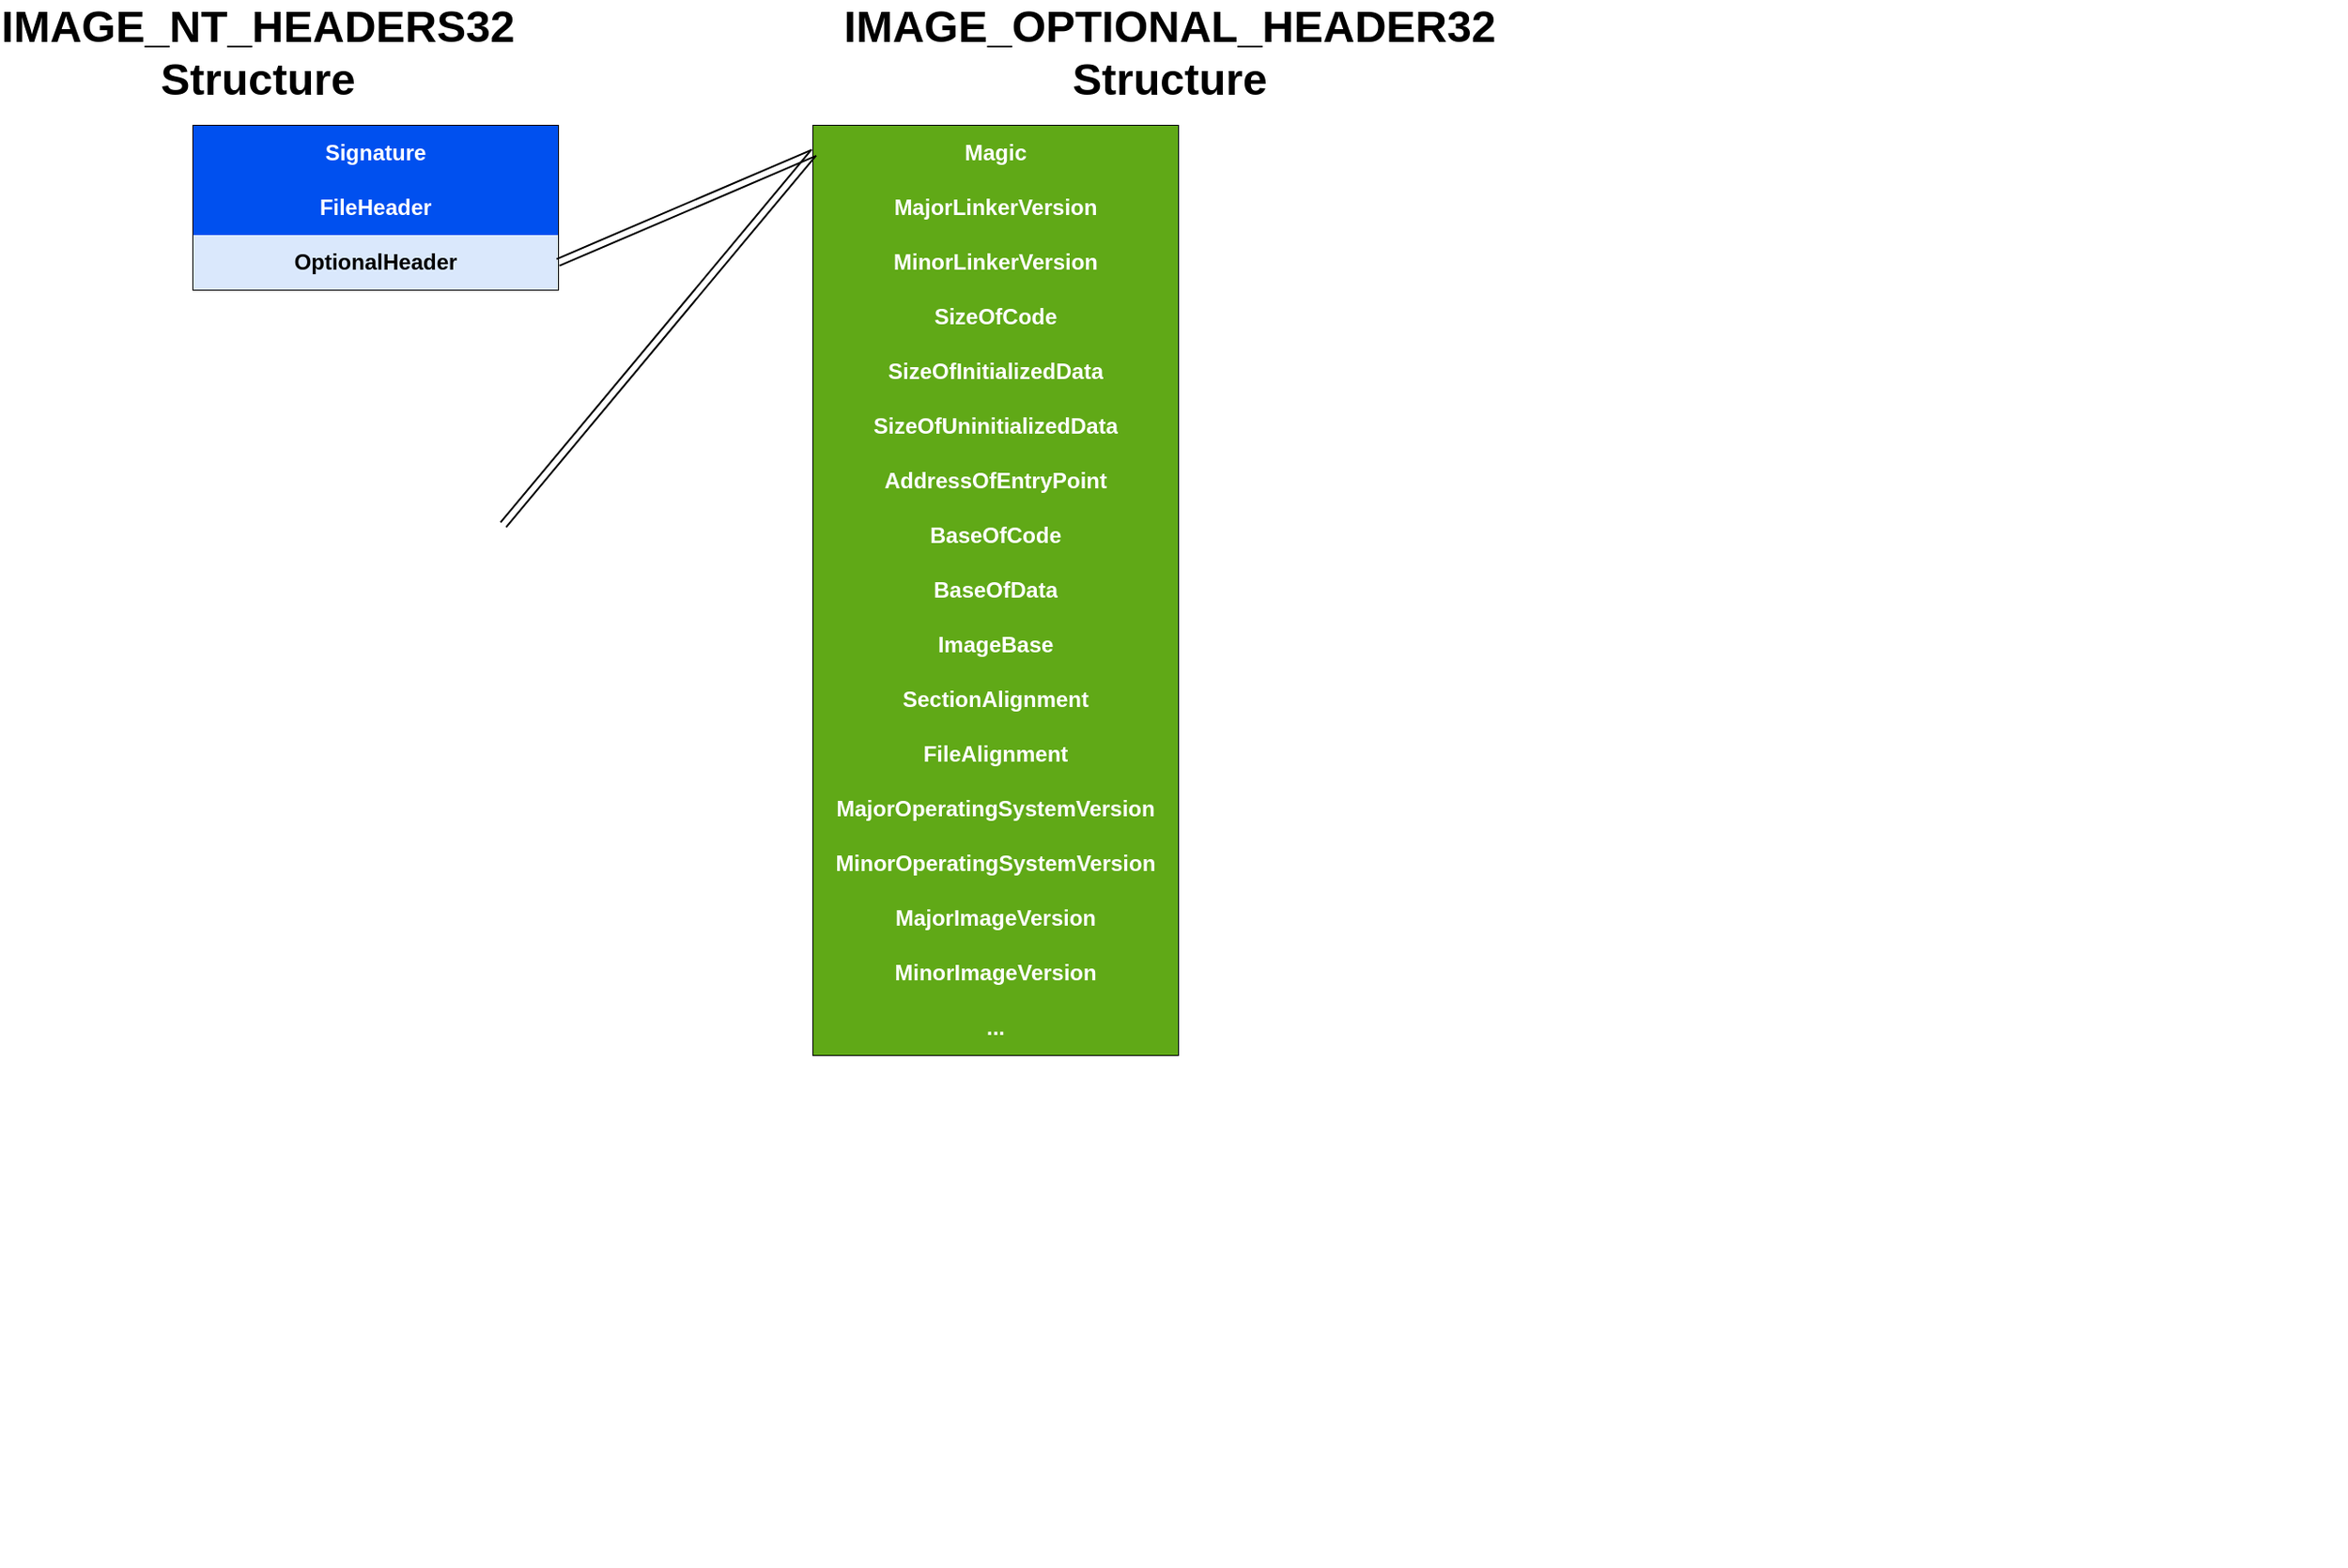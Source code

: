 <mxfile version="14.4.8" type="device"><diagram name="Page-1" id="efa7a0a1-bf9b-a30e-e6df-94a7791c09e9"><mxGraphModel dx="1422" dy="709" grid="1" gridSize="10" guides="1" tooltips="1" connect="1" arrows="1" fold="1" page="1" pageScale="1" pageWidth="826" pageHeight="1169" background="#ffffff" math="0" shadow="0"><root><mxCell id="0"/><mxCell id="1" parent="0"/><mxCell id="Vg2gNI6nrR_MW8v846cs-134" value="" style="shape=table;html=1;whiteSpace=wrap;startSize=0;container=1;collapsible=0;childLayout=tableLayout;fontStyle=1" parent="1" vertex="1"><mxGeometry x="300" y="100" width="200" height="90" as="geometry"/></mxCell><mxCell id="Vg2gNI6nrR_MW8v846cs-135" value="" style="shape=partialRectangle;html=1;whiteSpace=wrap;collapsible=0;dropTarget=0;pointerEvents=0;fillColor=none;top=0;left=0;bottom=0;right=0;points=[[0,0.5],[1,0.5]];portConstraint=eastwest;fontStyle=1" parent="Vg2gNI6nrR_MW8v846cs-134" vertex="1"><mxGeometry width="200" height="30" as="geometry"/></mxCell><mxCell id="Vg2gNI6nrR_MW8v846cs-136" value="Signature" style="shape=partialRectangle;html=1;whiteSpace=wrap;connectable=0;fillColor=#0050ef;top=0;left=0;bottom=0;right=0;overflow=hidden;strokeColor=#001DBC;fontColor=#ffffff;fontStyle=1" parent="Vg2gNI6nrR_MW8v846cs-135" vertex="1"><mxGeometry width="200" height="30" as="geometry"/></mxCell><mxCell id="Vg2gNI6nrR_MW8v846cs-139" value="" style="shape=partialRectangle;html=1;whiteSpace=wrap;collapsible=0;dropTarget=0;pointerEvents=0;fillColor=none;top=0;left=0;bottom=0;right=0;points=[[0,0.5],[1,0.5]];portConstraint=eastwest;fontStyle=1" parent="Vg2gNI6nrR_MW8v846cs-134" vertex="1"><mxGeometry y="30" width="200" height="30" as="geometry"/></mxCell><mxCell id="Vg2gNI6nrR_MW8v846cs-140" value="FileHeader" style="shape=partialRectangle;html=1;whiteSpace=wrap;connectable=0;fillColor=#0050ef;top=0;left=0;bottom=0;right=0;overflow=hidden;strokeColor=#001DBC;fontStyle=1;fontColor=#ffffff;" parent="Vg2gNI6nrR_MW8v846cs-139" vertex="1"><mxGeometry width="200" height="30" as="geometry"/></mxCell><mxCell id="Vg2gNI6nrR_MW8v846cs-143" value="" style="shape=partialRectangle;html=1;whiteSpace=wrap;collapsible=0;dropTarget=0;pointerEvents=0;fillColor=none;top=0;left=0;bottom=0;right=0;points=[[0,0.5],[1,0.5]];portConstraint=eastwest;fontStyle=1" parent="Vg2gNI6nrR_MW8v846cs-134" vertex="1"><mxGeometry y="60" width="200" height="30" as="geometry"/></mxCell><mxCell id="Vg2gNI6nrR_MW8v846cs-144" value="OptionalHeader" style="shape=partialRectangle;html=1;whiteSpace=wrap;connectable=0;fillColor=#dae8fc;top=0;left=0;bottom=0;right=0;overflow=hidden;strokeColor=#6c8ebf;fontStyle=1" parent="Vg2gNI6nrR_MW8v846cs-143" vertex="1"><mxGeometry width="200" height="30" as="geometry"/></mxCell><mxCell id="Vg2gNI6nrR_MW8v846cs-155" value="IMAGE_NT_HEADERS32&lt;br&gt;&lt;div&gt;Structure&lt;/div&gt;" style="text;strokeColor=none;fillColor=none;html=1;fontSize=24;fontStyle=1;verticalAlign=middle;align=center;" parent="1" vertex="1"><mxGeometry x="250" y="40" width="170" height="40" as="geometry"/></mxCell><mxCell id="Vg2gNI6nrR_MW8v846cs-223" value="" style="shape=table;html=1;whiteSpace=wrap;startSize=0;container=1;collapsible=0;childLayout=tableLayout;fontStyle=1" parent="1" vertex="1"><mxGeometry x="640" y="100" width="200" height="510" as="geometry"/></mxCell><mxCell id="Vg2gNI6nrR_MW8v846cs-224" value="" style="shape=partialRectangle;html=1;whiteSpace=wrap;collapsible=0;dropTarget=0;pointerEvents=0;fillColor=none;top=0;left=0;bottom=0;right=0;points=[[0,0.5],[1,0.5]];portConstraint=eastwest;fontStyle=1" parent="Vg2gNI6nrR_MW8v846cs-223" vertex="1"><mxGeometry width="200" height="30" as="geometry"/></mxCell><mxCell id="Vg2gNI6nrR_MW8v846cs-225" value="Magic" style="shape=partialRectangle;html=1;whiteSpace=wrap;connectable=0;fillColor=#60a917;top=0;left=0;bottom=0;right=0;overflow=hidden;strokeColor=#2D7600;fontStyle=1;fontColor=#ffffff;" parent="Vg2gNI6nrR_MW8v846cs-224" vertex="1"><mxGeometry width="200" height="30" as="geometry"/></mxCell><mxCell id="Vg2gNI6nrR_MW8v846cs-330" style="shape=partialRectangle;html=1;whiteSpace=wrap;collapsible=0;dropTarget=0;pointerEvents=0;fillColor=none;top=0;left=0;bottom=0;right=0;points=[[0,0.5],[1,0.5]];portConstraint=eastwest;fontStyle=1" parent="Vg2gNI6nrR_MW8v846cs-223" vertex="1"><mxGeometry y="30" width="200" height="30" as="geometry"/></mxCell><mxCell id="Vg2gNI6nrR_MW8v846cs-331" value="MajorLinkerVersion" style="shape=partialRectangle;html=1;whiteSpace=wrap;connectable=0;fillColor=#60a917;top=0;left=0;bottom=0;right=0;overflow=hidden;strokeColor=#2D7600;fontStyle=1;fontColor=#ffffff;" parent="Vg2gNI6nrR_MW8v846cs-330" vertex="1"><mxGeometry width="200" height="30" as="geometry"/></mxCell><mxCell id="Vg2gNI6nrR_MW8v846cs-328" style="shape=partialRectangle;html=1;whiteSpace=wrap;collapsible=0;dropTarget=0;pointerEvents=0;fillColor=none;top=0;left=0;bottom=0;right=0;points=[[0,0.5],[1,0.5]];portConstraint=eastwest;fontStyle=1" parent="Vg2gNI6nrR_MW8v846cs-223" vertex="1"><mxGeometry y="60" width="200" height="30" as="geometry"/></mxCell><mxCell id="Vg2gNI6nrR_MW8v846cs-329" value="MinorLinkerVersion" style="shape=partialRectangle;html=1;whiteSpace=wrap;connectable=0;fillColor=#60a917;top=0;left=0;bottom=0;right=0;overflow=hidden;strokeColor=#2D7600;fontStyle=1;fontColor=#ffffff;" parent="Vg2gNI6nrR_MW8v846cs-328" vertex="1"><mxGeometry width="200" height="30" as="geometry"/></mxCell><mxCell id="Vg2gNI6nrR_MW8v846cs-326" style="shape=partialRectangle;html=1;whiteSpace=wrap;collapsible=0;dropTarget=0;pointerEvents=0;fillColor=none;top=0;left=0;bottom=0;right=0;points=[[0,0.5],[1,0.5]];portConstraint=eastwest;fontStyle=1" parent="Vg2gNI6nrR_MW8v846cs-223" vertex="1"><mxGeometry y="90" width="200" height="30" as="geometry"/></mxCell><mxCell id="Vg2gNI6nrR_MW8v846cs-327" value="SizeOfCode" style="shape=partialRectangle;html=1;whiteSpace=wrap;connectable=0;fillColor=#60a917;top=0;left=0;bottom=0;right=0;overflow=hidden;strokeColor=#2D7600;fontStyle=1;fontColor=#ffffff;" parent="Vg2gNI6nrR_MW8v846cs-326" vertex="1"><mxGeometry width="200" height="30" as="geometry"/></mxCell><mxCell id="Vg2gNI6nrR_MW8v846cs-324" style="shape=partialRectangle;html=1;whiteSpace=wrap;collapsible=0;dropTarget=0;pointerEvents=0;fillColor=none;top=0;left=0;bottom=0;right=0;points=[[0,0.5],[1,0.5]];portConstraint=eastwest;fontStyle=1" parent="Vg2gNI6nrR_MW8v846cs-223" vertex="1"><mxGeometry y="120" width="200" height="30" as="geometry"/></mxCell><mxCell id="Vg2gNI6nrR_MW8v846cs-325" value="SizeOfInitializedData" style="shape=partialRectangle;html=1;whiteSpace=wrap;connectable=0;fillColor=#60a917;top=0;left=0;bottom=0;right=0;overflow=hidden;strokeColor=#2D7600;fontStyle=1;fontColor=#ffffff;" parent="Vg2gNI6nrR_MW8v846cs-324" vertex="1"><mxGeometry width="200" height="30" as="geometry"/></mxCell><mxCell id="Vg2gNI6nrR_MW8v846cs-322" style="shape=partialRectangle;html=1;whiteSpace=wrap;collapsible=0;dropTarget=0;pointerEvents=0;fillColor=none;top=0;left=0;bottom=0;right=0;points=[[0,0.5],[1,0.5]];portConstraint=eastwest;fontStyle=1" parent="Vg2gNI6nrR_MW8v846cs-223" vertex="1"><mxGeometry y="150" width="200" height="30" as="geometry"/></mxCell><mxCell id="Vg2gNI6nrR_MW8v846cs-323" value="SizeOfUninitializedData" style="shape=partialRectangle;html=1;whiteSpace=wrap;connectable=0;fillColor=#60a917;top=0;left=0;bottom=0;right=0;overflow=hidden;strokeColor=#2D7600;fontStyle=1;fontColor=#ffffff;" parent="Vg2gNI6nrR_MW8v846cs-322" vertex="1"><mxGeometry width="200" height="30" as="geometry"/></mxCell><mxCell id="Vg2gNI6nrR_MW8v846cs-320" style="shape=partialRectangle;html=1;whiteSpace=wrap;collapsible=0;dropTarget=0;pointerEvents=0;fillColor=none;top=0;left=0;bottom=0;right=0;points=[[0,0.5],[1,0.5]];portConstraint=eastwest;fontStyle=1" parent="Vg2gNI6nrR_MW8v846cs-223" vertex="1"><mxGeometry y="180" width="200" height="30" as="geometry"/></mxCell><mxCell id="Vg2gNI6nrR_MW8v846cs-321" value="AddressOfEntryPoint" style="shape=partialRectangle;html=1;whiteSpace=wrap;connectable=0;fillColor=#60a917;top=0;left=0;bottom=0;right=0;overflow=hidden;strokeColor=#2D7600;fontStyle=1;fontColor=#ffffff;" parent="Vg2gNI6nrR_MW8v846cs-320" vertex="1"><mxGeometry width="200" height="30" as="geometry"/></mxCell><mxCell id="Vg2gNI6nrR_MW8v846cs-318" style="shape=partialRectangle;html=1;whiteSpace=wrap;collapsible=0;dropTarget=0;pointerEvents=0;fillColor=none;top=0;left=0;bottom=0;right=0;points=[[0,0.5],[1,0.5]];portConstraint=eastwest;fontStyle=1" parent="Vg2gNI6nrR_MW8v846cs-223" vertex="1"><mxGeometry y="210" width="200" height="30" as="geometry"/></mxCell><mxCell id="Vg2gNI6nrR_MW8v846cs-319" value="BaseOfCode" style="shape=partialRectangle;html=1;whiteSpace=wrap;connectable=0;fillColor=#60a917;top=0;left=0;bottom=0;right=0;overflow=hidden;strokeColor=#2D7600;fontStyle=1;fontColor=#ffffff;" parent="Vg2gNI6nrR_MW8v846cs-318" vertex="1"><mxGeometry width="200" height="30" as="geometry"/></mxCell><mxCell id="Vg2gNI6nrR_MW8v846cs-316" style="shape=partialRectangle;html=1;whiteSpace=wrap;collapsible=0;dropTarget=0;pointerEvents=0;fillColor=none;top=0;left=0;bottom=0;right=0;points=[[0,0.5],[1,0.5]];portConstraint=eastwest;fontStyle=1" parent="Vg2gNI6nrR_MW8v846cs-223" vertex="1"><mxGeometry y="240" width="200" height="30" as="geometry"/></mxCell><mxCell id="Vg2gNI6nrR_MW8v846cs-317" value="BaseOfData" style="shape=partialRectangle;html=1;whiteSpace=wrap;connectable=0;fillColor=#60a917;top=0;left=0;bottom=0;right=0;overflow=hidden;strokeColor=#2D7600;fontStyle=1;fontColor=#ffffff;" parent="Vg2gNI6nrR_MW8v846cs-316" vertex="1"><mxGeometry width="200" height="30" as="geometry"/></mxCell><mxCell id="Vg2gNI6nrR_MW8v846cs-314" style="shape=partialRectangle;html=1;whiteSpace=wrap;collapsible=0;dropTarget=0;pointerEvents=0;fillColor=none;top=0;left=0;bottom=0;right=0;points=[[0,0.5],[1,0.5]];portConstraint=eastwest;fontStyle=1" parent="Vg2gNI6nrR_MW8v846cs-223" vertex="1"><mxGeometry y="270" width="200" height="30" as="geometry"/></mxCell><mxCell id="Vg2gNI6nrR_MW8v846cs-315" value="ImageBase" style="shape=partialRectangle;html=1;whiteSpace=wrap;connectable=0;fillColor=#60a917;top=0;left=0;bottom=0;right=0;overflow=hidden;strokeColor=#2D7600;fontStyle=1;fontColor=#ffffff;" parent="Vg2gNI6nrR_MW8v846cs-314" vertex="1"><mxGeometry width="200" height="30" as="geometry"/></mxCell><mxCell id="Vg2gNI6nrR_MW8v846cs-312" style="shape=partialRectangle;html=1;whiteSpace=wrap;collapsible=0;dropTarget=0;pointerEvents=0;fillColor=none;top=0;left=0;bottom=0;right=0;points=[[0,0.5],[1,0.5]];portConstraint=eastwest;fontStyle=1" parent="Vg2gNI6nrR_MW8v846cs-223" vertex="1"><mxGeometry y="300" width="200" height="30" as="geometry"/></mxCell><mxCell id="Vg2gNI6nrR_MW8v846cs-313" value="SectionAlignment" style="shape=partialRectangle;html=1;whiteSpace=wrap;connectable=0;fillColor=#60a917;top=0;left=0;bottom=0;right=0;overflow=hidden;strokeColor=#2D7600;fontStyle=1;fontColor=#ffffff;" parent="Vg2gNI6nrR_MW8v846cs-312" vertex="1"><mxGeometry width="200" height="30" as="geometry"/></mxCell><mxCell id="Vg2gNI6nrR_MW8v846cs-310" style="shape=partialRectangle;html=1;whiteSpace=wrap;collapsible=0;dropTarget=0;pointerEvents=0;fillColor=none;top=0;left=0;bottom=0;right=0;points=[[0,0.5],[1,0.5]];portConstraint=eastwest;fontStyle=1" parent="Vg2gNI6nrR_MW8v846cs-223" vertex="1"><mxGeometry y="330" width="200" height="30" as="geometry"/></mxCell><mxCell id="Vg2gNI6nrR_MW8v846cs-311" value="FileAlignment" style="shape=partialRectangle;html=1;whiteSpace=wrap;connectable=0;fillColor=#60a917;top=0;left=0;bottom=0;right=0;overflow=hidden;strokeColor=#2D7600;fontStyle=1;fontColor=#ffffff;" parent="Vg2gNI6nrR_MW8v846cs-310" vertex="1"><mxGeometry width="200" height="30" as="geometry"/></mxCell><mxCell id="Vg2gNI6nrR_MW8v846cs-308" style="shape=partialRectangle;html=1;whiteSpace=wrap;collapsible=0;dropTarget=0;pointerEvents=0;fillColor=none;top=0;left=0;bottom=0;right=0;points=[[0,0.5],[1,0.5]];portConstraint=eastwest;fontStyle=1" parent="Vg2gNI6nrR_MW8v846cs-223" vertex="1"><mxGeometry y="360" width="200" height="30" as="geometry"/></mxCell><mxCell id="Vg2gNI6nrR_MW8v846cs-309" value="MajorOperatingSystemVersion" style="shape=partialRectangle;html=1;whiteSpace=wrap;connectable=0;fillColor=#60a917;top=0;left=0;bottom=0;right=0;overflow=hidden;strokeColor=#2D7600;fontStyle=1;fontColor=#ffffff;" parent="Vg2gNI6nrR_MW8v846cs-308" vertex="1"><mxGeometry width="200" height="30" as="geometry"/></mxCell><mxCell id="Vg2gNI6nrR_MW8v846cs-349" style="shape=partialRectangle;html=1;whiteSpace=wrap;collapsible=0;dropTarget=0;pointerEvents=0;fillColor=none;top=0;left=0;bottom=0;right=0;points=[[0,0.5],[1,0.5]];portConstraint=eastwest;fontStyle=1" parent="Vg2gNI6nrR_MW8v846cs-223" vertex="1"><mxGeometry y="390" width="200" height="30" as="geometry"/></mxCell><mxCell id="Vg2gNI6nrR_MW8v846cs-350" value="MinorOperatingSystemVersion" style="shape=partialRectangle;html=1;whiteSpace=wrap;connectable=0;fillColor=#60a917;top=0;left=0;bottom=0;right=0;overflow=hidden;strokeColor=#2D7600;fontStyle=1;fontColor=#ffffff;" parent="Vg2gNI6nrR_MW8v846cs-349" vertex="1"><mxGeometry width="200" height="30" as="geometry"/></mxCell><mxCell id="Vg2gNI6nrR_MW8v846cs-347" style="shape=partialRectangle;html=1;whiteSpace=wrap;collapsible=0;dropTarget=0;pointerEvents=0;fillColor=none;top=0;left=0;bottom=0;right=0;points=[[0,0.5],[1,0.5]];portConstraint=eastwest;fontStyle=1" parent="Vg2gNI6nrR_MW8v846cs-223" vertex="1"><mxGeometry y="420" width="200" height="30" as="geometry"/></mxCell><mxCell id="Vg2gNI6nrR_MW8v846cs-348" value="MajorImageVersion" style="shape=partialRectangle;html=1;whiteSpace=wrap;connectable=0;fillColor=#60a917;top=0;left=0;bottom=0;right=0;overflow=hidden;strokeColor=#2D7600;fontStyle=1;fontColor=#ffffff;" parent="Vg2gNI6nrR_MW8v846cs-347" vertex="1"><mxGeometry width="200" height="30" as="geometry"/></mxCell><mxCell id="Vg2gNI6nrR_MW8v846cs-345" style="shape=partialRectangle;html=1;whiteSpace=wrap;collapsible=0;dropTarget=0;pointerEvents=0;fillColor=none;top=0;left=0;bottom=0;right=0;points=[[0,0.5],[1,0.5]];portConstraint=eastwest;fontStyle=1" parent="Vg2gNI6nrR_MW8v846cs-223" vertex="1"><mxGeometry y="450" width="200" height="30" as="geometry"/></mxCell><mxCell id="Vg2gNI6nrR_MW8v846cs-346" value="MinorImageVersion" style="shape=partialRectangle;html=1;whiteSpace=wrap;connectable=0;fillColor=#60a917;top=0;left=0;bottom=0;right=0;overflow=hidden;strokeColor=#2D7600;fontStyle=1;fontColor=#ffffff;" parent="Vg2gNI6nrR_MW8v846cs-345" vertex="1"><mxGeometry width="200" height="30" as="geometry"/></mxCell><mxCell id="Vg2gNI6nrR_MW8v846cs-343" style="shape=partialRectangle;html=1;whiteSpace=wrap;collapsible=0;dropTarget=0;pointerEvents=0;fillColor=none;top=0;left=0;bottom=0;right=0;points=[[0,0.5],[1,0.5]];portConstraint=eastwest;fontStyle=1" parent="Vg2gNI6nrR_MW8v846cs-223" vertex="1"><mxGeometry y="480" width="200" height="30" as="geometry"/></mxCell><mxCell id="Vg2gNI6nrR_MW8v846cs-344" value="..." style="shape=partialRectangle;html=1;whiteSpace=wrap;connectable=0;fillColor=#60a917;top=0;left=0;bottom=0;right=0;overflow=hidden;strokeColor=#2D7600;fontStyle=1;fontColor=#ffffff;" parent="Vg2gNI6nrR_MW8v846cs-343" vertex="1"><mxGeometry width="200" height="30" as="geometry"/></mxCell><mxCell id="Vg2gNI6nrR_MW8v846cs-249" style="shape=partialRectangle;html=1;whiteSpace=wrap;collapsible=0;dropTarget=0;pointerEvents=0;fillColor=none;top=0;left=0;bottom=0;right=0;points=[[0,0.5],[1,0.5]];portConstraint=eastwest;fontStyle=1" parent="1" vertex="1"><mxGeometry x="1280" y="810" width="200" height="80" as="geometry"/></mxCell><mxCell id="Vg2gNI6nrR_MW8v846cs-263" style="rounded=0;orthogonalLoop=1;jettySize=auto;html=1;entryX=0;entryY=0.5;entryDx=0;entryDy=0;shape=link;exitX=1;exitY=0.5;exitDx=0;exitDy=0;fontStyle=1;" parent="1" source="Vg2gNI6nrR_MW8v846cs-149" target="Vg2gNI6nrR_MW8v846cs-224" edge="1"><mxGeometry relative="1" as="geometry"><mxPoint x="470" y="319" as="sourcePoint"/><mxPoint x="810" y="107" as="targetPoint"/></mxGeometry></mxCell><mxCell id="y2T2Bf-Y4pnu6q6EQVPk-3" style="rounded=0;orthogonalLoop=1;jettySize=auto;html=1;shape=link;exitX=1;exitY=0.5;exitDx=0;exitDy=0;fontStyle=1;entryX=0;entryY=0.5;entryDx=0;entryDy=0;" edge="1" parent="1" source="Vg2gNI6nrR_MW8v846cs-143" target="Vg2gNI6nrR_MW8v846cs-224"><mxGeometry relative="1" as="geometry"><mxPoint x="850" y="565" as="sourcePoint"/><mxPoint x="570" y="350" as="targetPoint"/></mxGeometry></mxCell><mxCell id="y2T2Bf-Y4pnu6q6EQVPk-4" value="IMAGE_OPTIONAL_HEADER32&lt;br&gt;&lt;div&gt;Structure&lt;/div&gt;" style="text;strokeColor=none;fillColor=none;html=1;fontSize=24;fontStyle=1;verticalAlign=middle;align=center;" vertex="1" parent="1"><mxGeometry x="750" y="40" width="170" height="40" as="geometry"/></mxCell></root></mxGraphModel></diagram></mxfile>